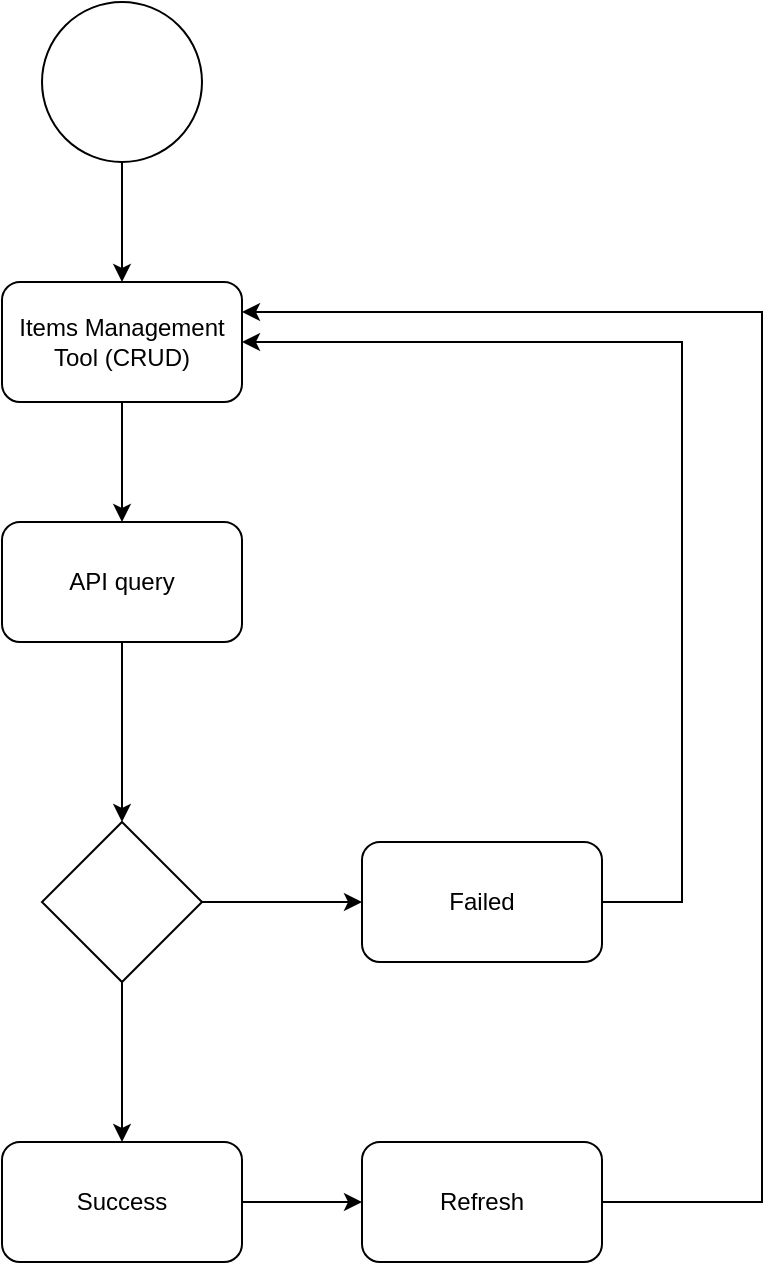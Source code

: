 <mxfile version="16.2.7" type="device"><diagram id="5Z2kB3rWgNBWO41tStn4" name="Page-1"><mxGraphModel dx="2062" dy="1153" grid="1" gridSize="10" guides="1" tooltips="1" connect="1" arrows="1" fold="1" page="1" pageScale="1" pageWidth="827" pageHeight="1169" math="0" shadow="0"><root><mxCell id="0"/><mxCell id="1" parent="0"/><mxCell id="lRfhCzkxmyeggLYJeIeU-1" value="" style="ellipse;whiteSpace=wrap;html=1;aspect=fixed;" vertex="1" parent="1"><mxGeometry x="160" width="80" height="80" as="geometry"/></mxCell><mxCell id="lRfhCzkxmyeggLYJeIeU-2" value="" style="endArrow=classic;html=1;rounded=0;exitX=0.5;exitY=1;exitDx=0;exitDy=0;entryX=0.5;entryY=0;entryDx=0;entryDy=0;" edge="1" parent="1" source="lRfhCzkxmyeggLYJeIeU-1" target="lRfhCzkxmyeggLYJeIeU-4"><mxGeometry width="50" height="50" relative="1" as="geometry"><mxPoint x="210" y="240" as="sourcePoint"/><mxPoint x="200" y="280" as="targetPoint"/></mxGeometry></mxCell><mxCell id="lRfhCzkxmyeggLYJeIeU-3" value="" style="rhombus;whiteSpace=wrap;html=1;" vertex="1" parent="1"><mxGeometry x="160" y="410" width="80" height="80" as="geometry"/></mxCell><mxCell id="lRfhCzkxmyeggLYJeIeU-4" value="Items Management Tool (CRUD)" style="rounded=1;whiteSpace=wrap;html=1;" vertex="1" parent="1"><mxGeometry x="140" y="140" width="120" height="60" as="geometry"/></mxCell><mxCell id="lRfhCzkxmyeggLYJeIeU-6" value="" style="endArrow=classic;html=1;rounded=0;exitX=0.5;exitY=1;exitDx=0;exitDy=0;entryX=0.5;entryY=0;entryDx=0;entryDy=0;" edge="1" parent="1" source="lRfhCzkxmyeggLYJeIeU-13" target="lRfhCzkxmyeggLYJeIeU-3"><mxGeometry width="50" height="50" relative="1" as="geometry"><mxPoint x="199.5" y="340" as="sourcePoint"/><mxPoint x="220" y="400" as="targetPoint"/></mxGeometry></mxCell><mxCell id="lRfhCzkxmyeggLYJeIeU-7" value="" style="endArrow=classic;html=1;rounded=0;exitX=1;exitY=0.5;exitDx=0;exitDy=0;entryX=0;entryY=0.5;entryDx=0;entryDy=0;" edge="1" parent="1" source="lRfhCzkxmyeggLYJeIeU-3" target="lRfhCzkxmyeggLYJeIeU-8"><mxGeometry width="50" height="50" relative="1" as="geometry"><mxPoint x="260" y="460" as="sourcePoint"/><mxPoint x="320" y="450" as="targetPoint"/></mxGeometry></mxCell><mxCell id="lRfhCzkxmyeggLYJeIeU-8" value="Failed" style="rounded=1;whiteSpace=wrap;html=1;" vertex="1" parent="1"><mxGeometry x="320" y="420" width="120" height="60" as="geometry"/></mxCell><mxCell id="lRfhCzkxmyeggLYJeIeU-9" value="" style="endArrow=classic;html=1;rounded=0;exitX=1;exitY=0.5;exitDx=0;exitDy=0;entryX=1;entryY=0.5;entryDx=0;entryDy=0;" edge="1" parent="1" source="lRfhCzkxmyeggLYJeIeU-8" target="lRfhCzkxmyeggLYJeIeU-4"><mxGeometry width="50" height="50" relative="1" as="geometry"><mxPoint x="414" y="340" as="sourcePoint"/><mxPoint x="480" y="120" as="targetPoint"/><Array as="points"><mxPoint x="480" y="450"/><mxPoint x="480" y="170"/></Array></mxGeometry></mxCell><mxCell id="lRfhCzkxmyeggLYJeIeU-10" value="" style="endArrow=classic;html=1;rounded=0;exitX=0.5;exitY=1;exitDx=0;exitDy=0;entryX=0.5;entryY=0;entryDx=0;entryDy=0;" edge="1" parent="1" source="lRfhCzkxmyeggLYJeIeU-3" target="lRfhCzkxmyeggLYJeIeU-12"><mxGeometry width="50" height="50" relative="1" as="geometry"><mxPoint x="200" y="530" as="sourcePoint"/><mxPoint x="200" y="560" as="targetPoint"/></mxGeometry></mxCell><mxCell id="lRfhCzkxmyeggLYJeIeU-12" value="Success" style="rounded=1;whiteSpace=wrap;html=1;" vertex="1" parent="1"><mxGeometry x="140" y="570" width="120" height="60" as="geometry"/></mxCell><mxCell id="lRfhCzkxmyeggLYJeIeU-13" value="API query" style="rounded=1;whiteSpace=wrap;html=1;" vertex="1" parent="1"><mxGeometry x="140" y="260" width="120" height="60" as="geometry"/></mxCell><mxCell id="lRfhCzkxmyeggLYJeIeU-14" value="" style="endArrow=classic;html=1;rounded=0;entryX=0.5;entryY=0;entryDx=0;entryDy=0;exitX=0.5;exitY=1;exitDx=0;exitDy=0;" edge="1" parent="1" source="lRfhCzkxmyeggLYJeIeU-4" target="lRfhCzkxmyeggLYJeIeU-13"><mxGeometry width="50" height="50" relative="1" as="geometry"><mxPoint x="199.5" y="200" as="sourcePoint"/><mxPoint x="200" y="240" as="targetPoint"/></mxGeometry></mxCell><mxCell id="lRfhCzkxmyeggLYJeIeU-15" value="" style="endArrow=classic;html=1;rounded=0;entryX=1;entryY=0.25;entryDx=0;entryDy=0;exitX=1;exitY=0.5;exitDx=0;exitDy=0;" edge="1" parent="1" source="lRfhCzkxmyeggLYJeIeU-18" target="lRfhCzkxmyeggLYJeIeU-4"><mxGeometry width="50" height="50" relative="1" as="geometry"><mxPoint x="440" y="600" as="sourcePoint"/><mxPoint x="520" y="110" as="targetPoint"/><Array as="points"><mxPoint x="520" y="600"/><mxPoint x="520" y="155"/></Array></mxGeometry></mxCell><mxCell id="lRfhCzkxmyeggLYJeIeU-17" value="" style="endArrow=classic;html=1;rounded=0;exitX=1;exitY=0.5;exitDx=0;exitDy=0;entryX=0;entryY=0.5;entryDx=0;entryDy=0;" edge="1" parent="1" source="lRfhCzkxmyeggLYJeIeU-12" target="lRfhCzkxmyeggLYJeIeU-18"><mxGeometry width="50" height="50" relative="1" as="geometry"><mxPoint x="390" y="610" as="sourcePoint"/><mxPoint x="320" y="600" as="targetPoint"/></mxGeometry></mxCell><mxCell id="lRfhCzkxmyeggLYJeIeU-18" value="Refresh" style="rounded=1;whiteSpace=wrap;html=1;" vertex="1" parent="1"><mxGeometry x="320" y="570" width="120" height="60" as="geometry"/></mxCell></root></mxGraphModel></diagram></mxfile>